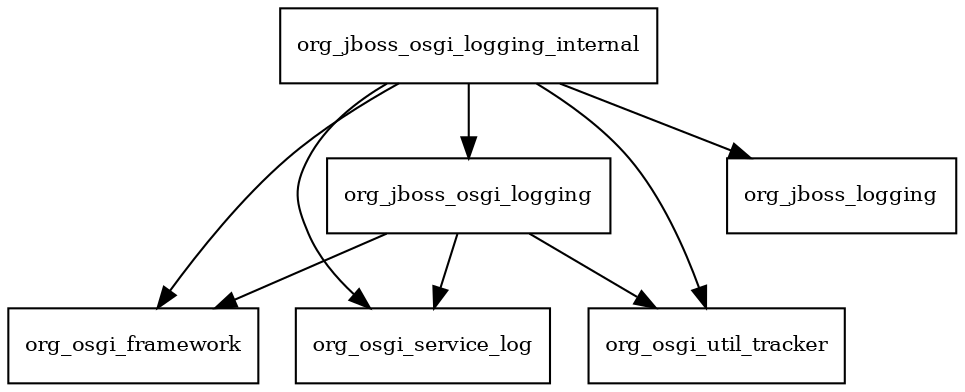 digraph jboss_osgi_logging_1_0_0_redhat_2_package_dependencies {
  node [shape = box, fontsize=10.0];
  org_jboss_osgi_logging -> org_osgi_framework;
  org_jboss_osgi_logging -> org_osgi_service_log;
  org_jboss_osgi_logging -> org_osgi_util_tracker;
  org_jboss_osgi_logging_internal -> org_jboss_logging;
  org_jboss_osgi_logging_internal -> org_jboss_osgi_logging;
  org_jboss_osgi_logging_internal -> org_osgi_framework;
  org_jboss_osgi_logging_internal -> org_osgi_service_log;
  org_jboss_osgi_logging_internal -> org_osgi_util_tracker;
}
